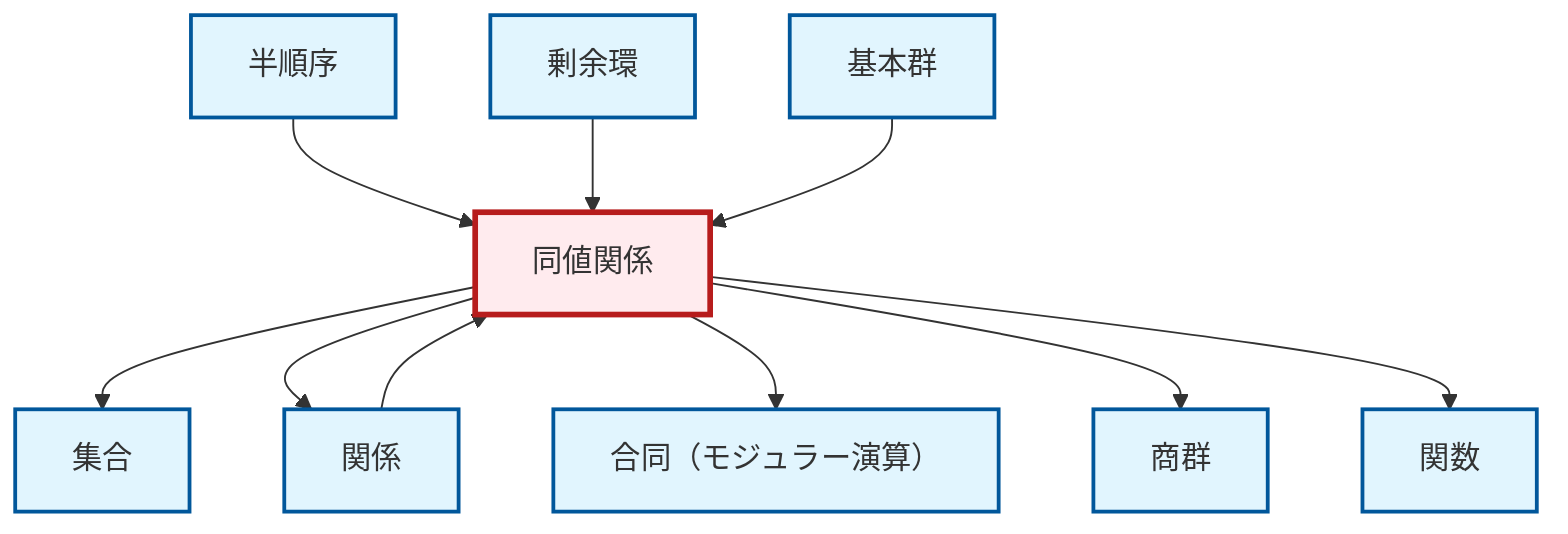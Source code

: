 graph TD
    classDef definition fill:#e1f5fe,stroke:#01579b,stroke-width:2px
    classDef theorem fill:#f3e5f5,stroke:#4a148c,stroke-width:2px
    classDef axiom fill:#fff3e0,stroke:#e65100,stroke-width:2px
    classDef example fill:#e8f5e9,stroke:#1b5e20,stroke-width:2px
    classDef current fill:#ffebee,stroke:#b71c1c,stroke-width:3px
    def-congruence["合同（モジュラー演算）"]:::definition
    def-function["関数"]:::definition
    def-quotient-ring["剰余環"]:::definition
    def-equivalence-relation["同値関係"]:::definition
    def-relation["関係"]:::definition
    def-set["集合"]:::definition
    def-quotient-group["商群"]:::definition
    def-partial-order["半順序"]:::definition
    def-fundamental-group["基本群"]:::definition
    def-partial-order --> def-equivalence-relation
    def-relation --> def-equivalence-relation
    def-equivalence-relation --> def-set
    def-equivalence-relation --> def-relation
    def-equivalence-relation --> def-congruence
    def-quotient-ring --> def-equivalence-relation
    def-fundamental-group --> def-equivalence-relation
    def-equivalence-relation --> def-quotient-group
    def-equivalence-relation --> def-function
    class def-equivalence-relation current
